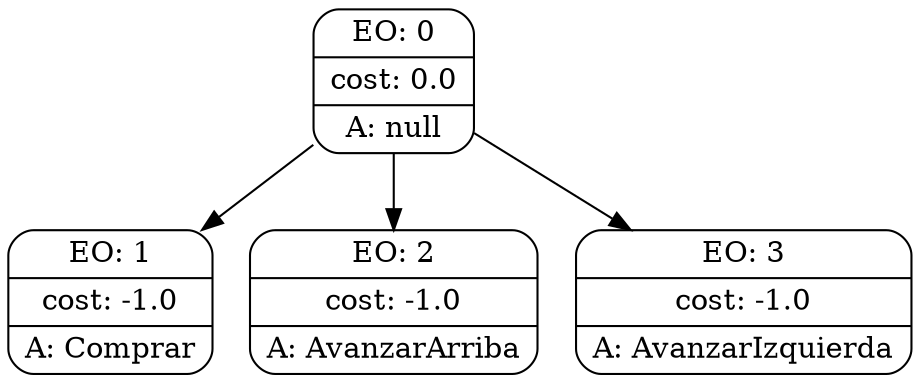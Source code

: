 digraph g {
node [shape = Mrecord];
nodo0[label="{EO: 0|cost: 0.0|A: null}"]
nodo1[label="{EO: 1|cost: -1.0|A: Comprar}"]

nodo0 -> nodo1;
nodo2[label="{EO: 2|cost: -1.0|A: AvanzarArriba}"]

nodo0 -> nodo2;
nodo3[label="{EO: 3|cost: -1.0|A: AvanzarIzquierda}"]

nodo0 -> nodo3;


}